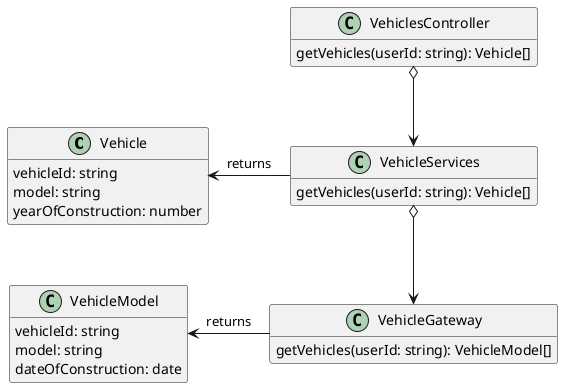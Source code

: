 @startuml

class Vehicle {
    vehicleId: string
    model: string
    yearOfConstruction: number
}

class VehicleModel {
    vehicleId: string
    model: string
    dateOfConstruction: date
}

class VehicleServices {
    getVehicles(userId: string): Vehicle[]
}

class VehicleGateway {
    getVehicles(userId: string): VehicleModel[]
}

class VehiclesController {
    getVehicles(userId: string): Vehicle[]
}

VehicleServices o--> VehicleGateway
VehiclesController o--> VehicleServices
VehicleModel <- VehicleGateway: returns
Vehicle <- VehicleServices : returns

hide fields

show Vehicle fields
hide Vehicle methods



show VehicleModel fields
hide VehicleModel methods

@enduml
